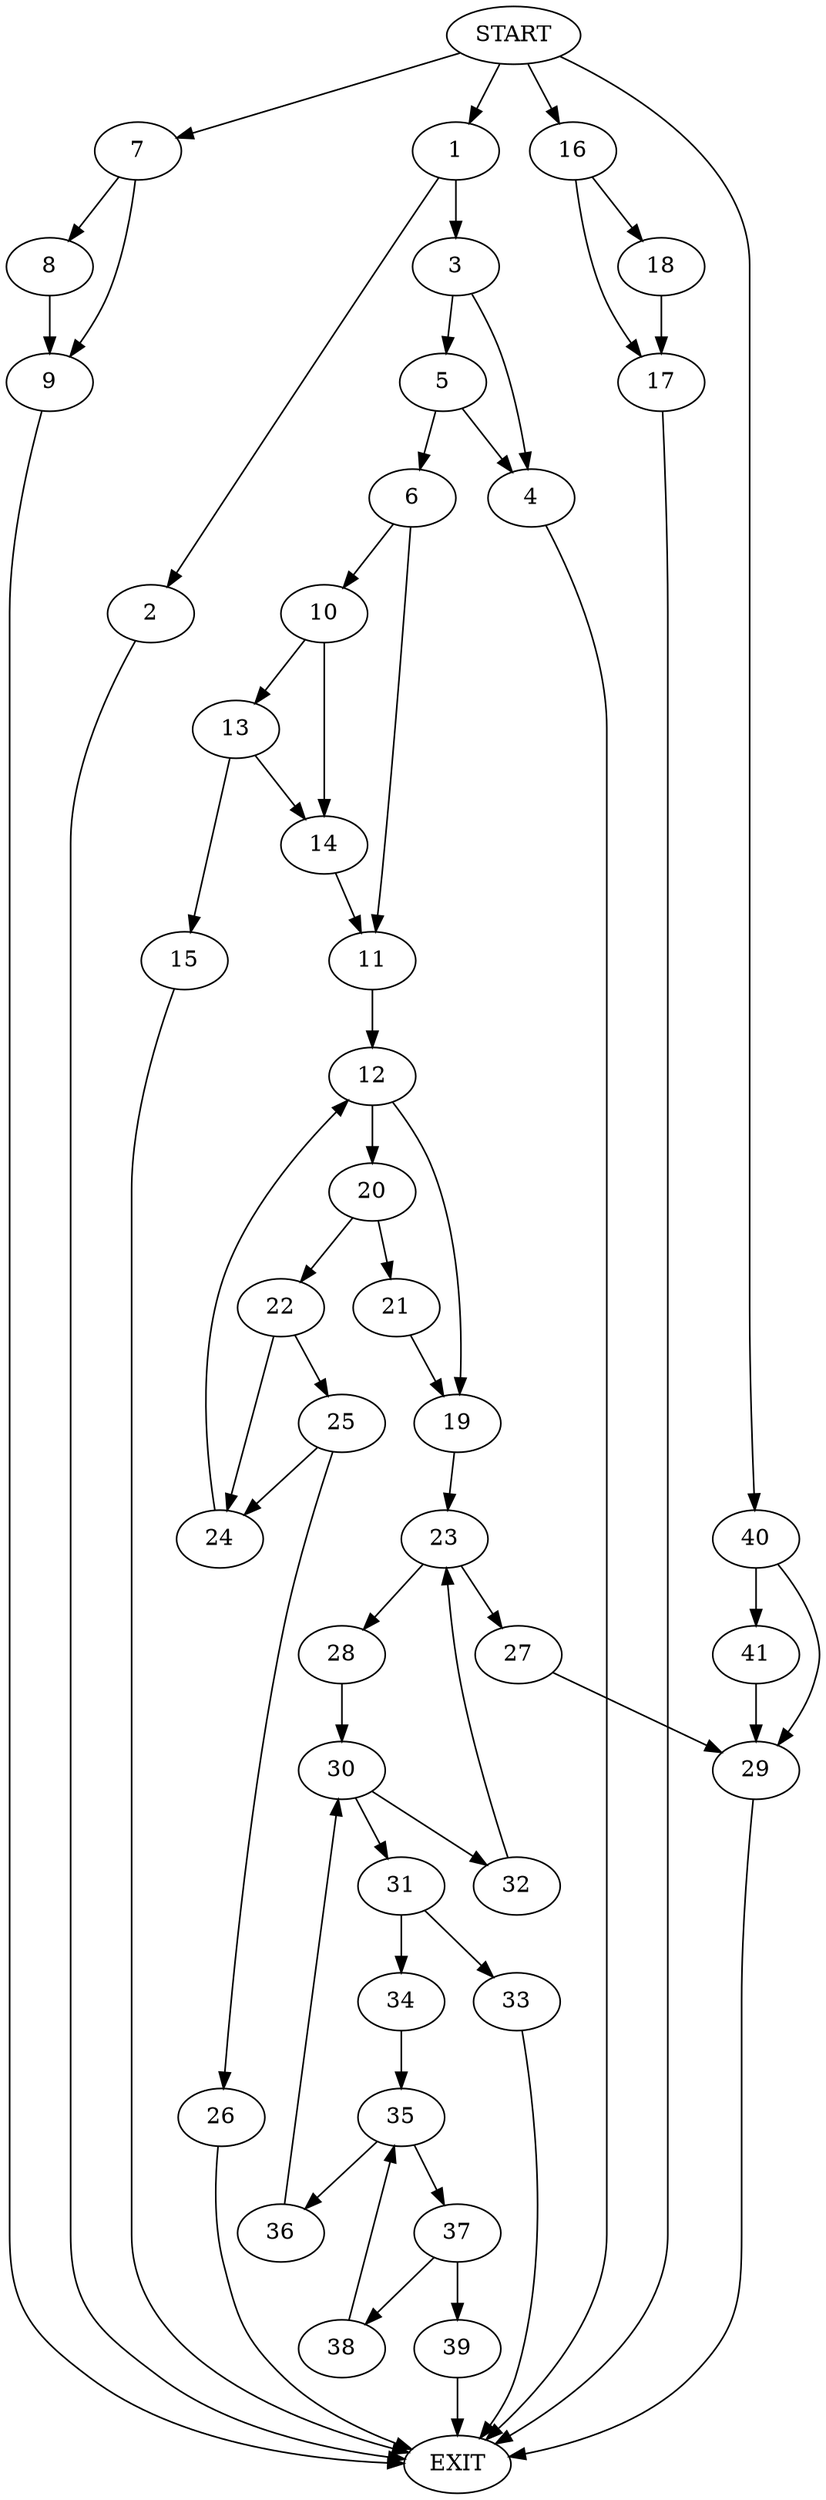 digraph {
0 [label="START"]
42 [label="EXIT"]
0 -> 1
1 -> 2
1 -> 3
2 -> 42
3 -> 4
3 -> 5
4 -> 42
5 -> 6
5 -> 4
0 -> 7
7 -> 8
7 -> 9
9 -> 42
8 -> 9
6 -> 10
6 -> 11
11 -> 12
10 -> 13
10 -> 14
14 -> 11
13 -> 15
13 -> 14
15 -> 42
0 -> 16
16 -> 17
16 -> 18
18 -> 17
17 -> 42
12 -> 19
12 -> 20
20 -> 21
20 -> 22
19 -> 23
21 -> 19
22 -> 24
22 -> 25
25 -> 24
25 -> 26
24 -> 12
26 -> 42
23 -> 27
23 -> 28
27 -> 29
28 -> 30
30 -> 31
30 -> 32
32 -> 23
31 -> 33
31 -> 34
34 -> 35
33 -> 42
35 -> 36
35 -> 37
37 -> 38
37 -> 39
36 -> 30
39 -> 42
38 -> 35
29 -> 42
0 -> 40
40 -> 29
40 -> 41
41 -> 29
}
